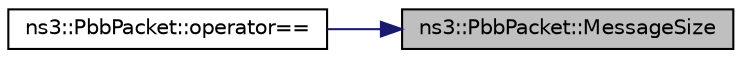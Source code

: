 digraph "ns3::PbbPacket::MessageSize"
{
 // LATEX_PDF_SIZE
  edge [fontname="Helvetica",fontsize="10",labelfontname="Helvetica",labelfontsize="10"];
  node [fontname="Helvetica",fontsize="10",shape=record];
  rankdir="RL";
  Node1 [label="ns3::PbbPacket::MessageSize",height=0.2,width=0.4,color="black", fillcolor="grey75", style="filled", fontcolor="black",tooltip=" "];
  Node1 -> Node2 [dir="back",color="midnightblue",fontsize="10",style="solid",fontname="Helvetica"];
  Node2 [label="ns3::PbbPacket::operator==",height=0.2,width=0.4,color="black", fillcolor="white", style="filled",URL="$classns3_1_1_pbb_packet.html#aff0876fae5fd7fd018709ec992208f26",tooltip="Equality operator for PbbPacket."];
}
